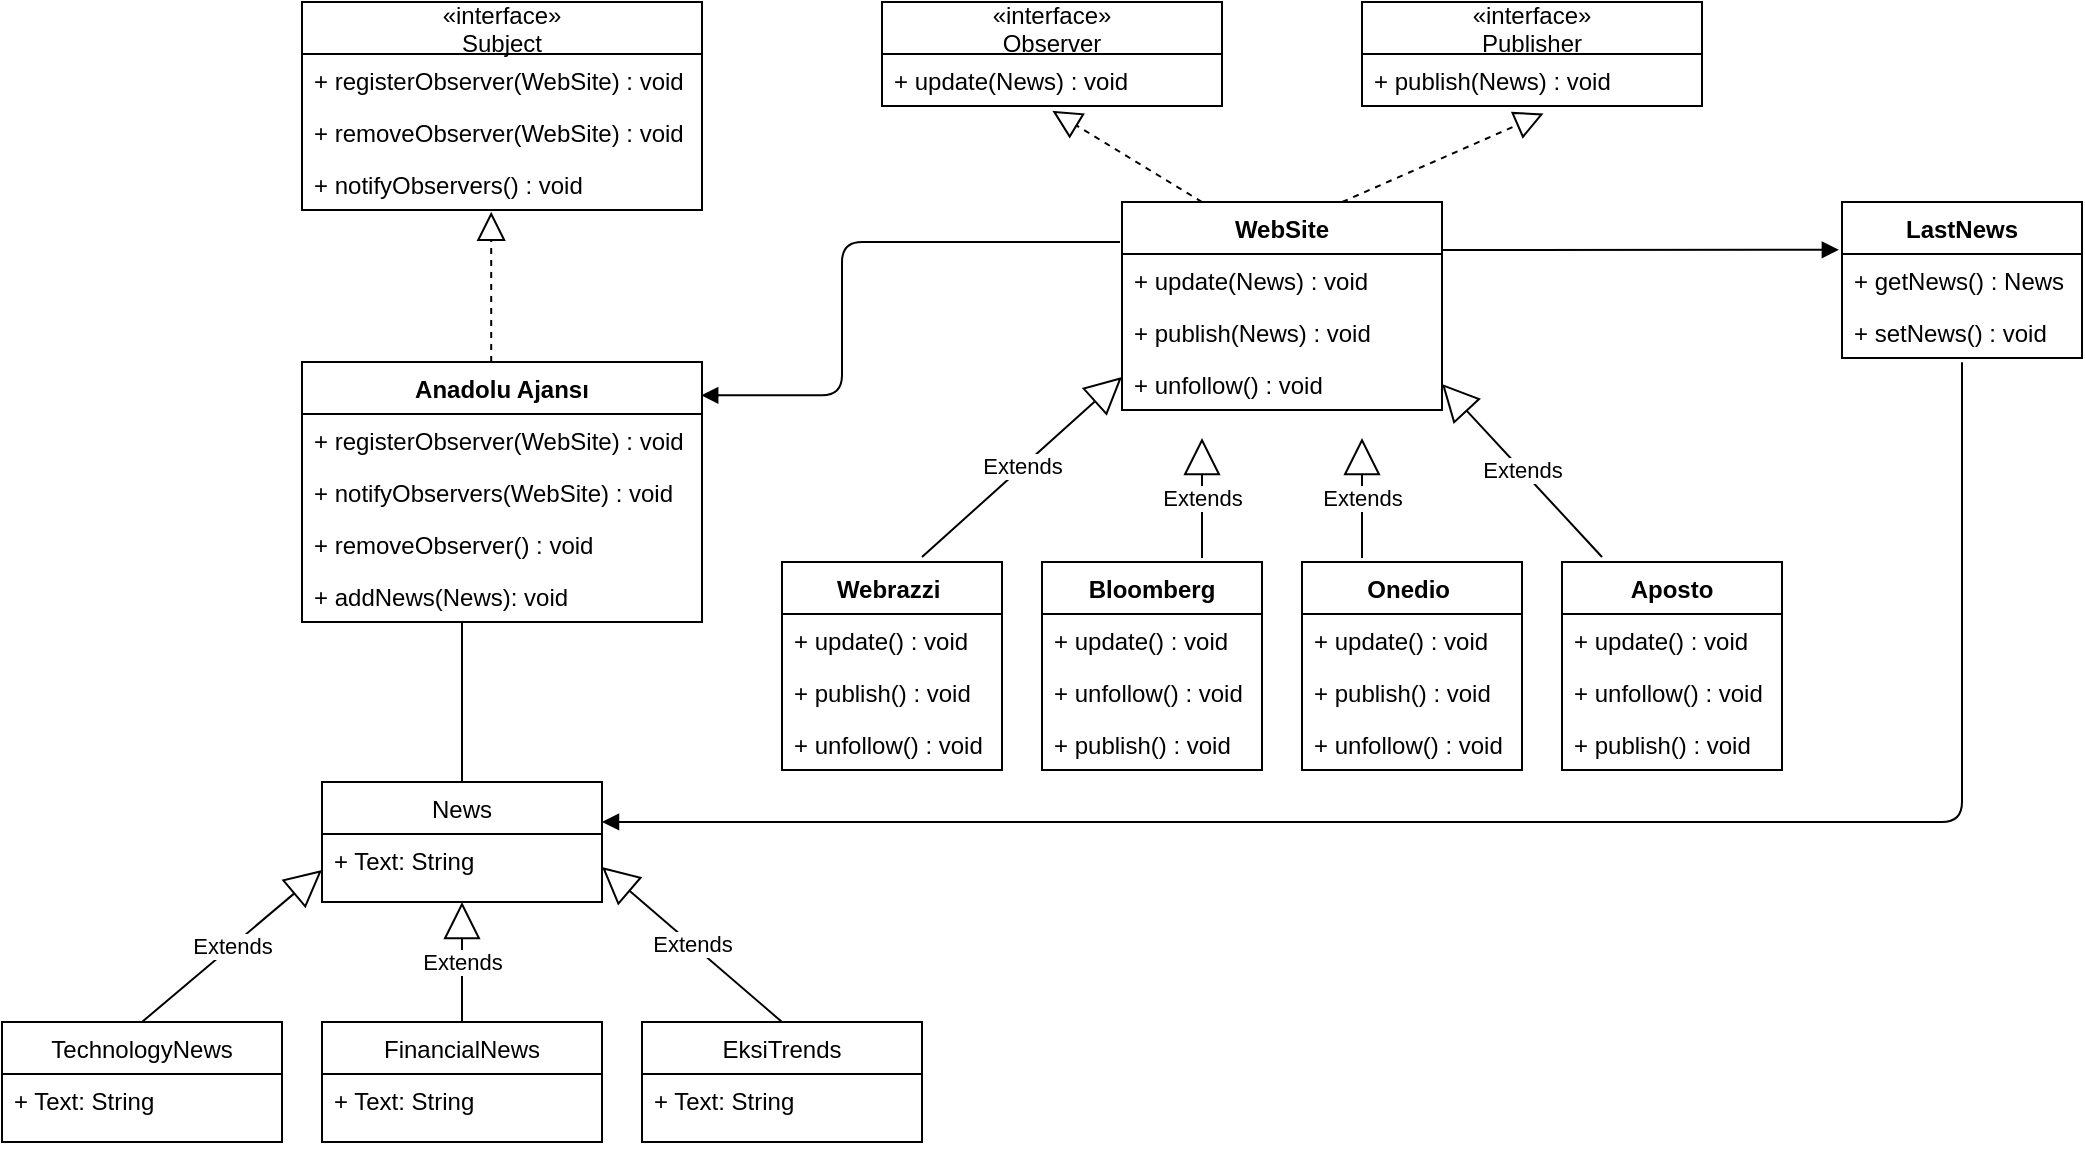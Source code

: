 <mxfile version="14.9.7" type="device"><diagram id="CHNsyggDhrBqg_BCeUgi" name="Page-1"><mxGraphModel dx="1566" dy="1499" grid="1" gridSize="10" guides="1" tooltips="1" connect="1" arrows="1" fold="1" page="1" pageScale="1" pageWidth="850" pageHeight="1100" math="0" shadow="0"><root><mxCell id="0"/><mxCell id="1" parent="0"/><mxCell id="EOdwi_z_QEah0saOdrKK-1" value="News" style="swimlane;fontStyle=0;childLayout=stackLayout;horizontal=1;startSize=26;fillColor=none;horizontalStack=0;resizeParent=1;resizeParentMax=0;resizeLast=0;collapsible=1;marginBottom=0;" vertex="1" parent="1"><mxGeometry x="-600" y="370" width="140" height="60" as="geometry"/></mxCell><mxCell id="EOdwi_z_QEah0saOdrKK-34" value="Extends" style="endArrow=block;endSize=16;endFill=0;html=1;exitX=0.5;exitY=0;exitDx=0;exitDy=0;" edge="1" parent="EOdwi_z_QEah0saOdrKK-1" source="EOdwi_z_QEah0saOdrKK-11"><mxGeometry width="160" relative="1" as="geometry"><mxPoint x="-20" y="42.5" as="sourcePoint"/><mxPoint x="140" y="42.5" as="targetPoint"/></mxGeometry></mxCell><mxCell id="EOdwi_z_QEah0saOdrKK-2" value="+ Text: String" style="text;strokeColor=none;fillColor=none;align=left;verticalAlign=top;spacingLeft=4;spacingRight=4;overflow=hidden;rotatable=0;points=[[0,0.5],[1,0.5]];portConstraint=eastwest;" vertex="1" parent="EOdwi_z_QEah0saOdrKK-1"><mxGeometry y="26" width="140" height="34" as="geometry"/></mxCell><mxCell id="EOdwi_z_QEah0saOdrKK-5" value="TechnologyNews" style="swimlane;fontStyle=0;childLayout=stackLayout;horizontal=1;startSize=26;fillColor=none;horizontalStack=0;resizeParent=1;resizeParentMax=0;resizeLast=0;collapsible=1;marginBottom=0;" vertex="1" parent="1"><mxGeometry x="-760" y="490" width="140" height="60" as="geometry"/></mxCell><mxCell id="EOdwi_z_QEah0saOdrKK-76" value="+ Text: String" style="text;strokeColor=none;fillColor=none;align=left;verticalAlign=top;spacingLeft=4;spacingRight=4;overflow=hidden;rotatable=0;points=[[0,0.5],[1,0.5]];portConstraint=eastwest;" vertex="1" parent="EOdwi_z_QEah0saOdrKK-5"><mxGeometry y="26" width="140" height="34" as="geometry"/></mxCell><mxCell id="EOdwi_z_QEah0saOdrKK-8" value="FinancialNews" style="swimlane;fontStyle=0;childLayout=stackLayout;horizontal=1;startSize=26;fillColor=none;horizontalStack=0;resizeParent=1;resizeParentMax=0;resizeLast=0;collapsible=1;marginBottom=0;" vertex="1" parent="1"><mxGeometry x="-600" y="490" width="140" height="60" as="geometry"/></mxCell><mxCell id="EOdwi_z_QEah0saOdrKK-74" value="+ Text: String" style="text;strokeColor=none;fillColor=none;align=left;verticalAlign=top;spacingLeft=4;spacingRight=4;overflow=hidden;rotatable=0;points=[[0,0.5],[1,0.5]];portConstraint=eastwest;" vertex="1" parent="EOdwi_z_QEah0saOdrKK-8"><mxGeometry y="26" width="140" height="34" as="geometry"/></mxCell><mxCell id="EOdwi_z_QEah0saOdrKK-11" value="EksiTrends" style="swimlane;fontStyle=0;childLayout=stackLayout;horizontal=1;startSize=26;fillColor=none;horizontalStack=0;resizeParent=1;resizeParentMax=0;resizeLast=0;collapsible=1;marginBottom=0;" vertex="1" parent="1"><mxGeometry x="-440" y="490" width="140" height="60" as="geometry"/></mxCell><mxCell id="EOdwi_z_QEah0saOdrKK-75" value="+ Text: String" style="text;strokeColor=none;fillColor=none;align=left;verticalAlign=top;spacingLeft=4;spacingRight=4;overflow=hidden;rotatable=0;points=[[0,0.5],[1,0.5]];portConstraint=eastwest;" vertex="1" parent="EOdwi_z_QEah0saOdrKK-11"><mxGeometry y="26" width="140" height="34" as="geometry"/></mxCell><mxCell id="EOdwi_z_QEah0saOdrKK-15" value="«interface»&#10;Subject" style="swimlane;fontStyle=0;childLayout=stackLayout;horizontal=1;startSize=26;fillColor=none;horizontalStack=0;resizeParent=1;resizeParentMax=0;resizeLast=0;collapsible=1;marginBottom=0;" vertex="1" parent="1"><mxGeometry x="-610" y="-20" width="200" height="104" as="geometry"/></mxCell><mxCell id="EOdwi_z_QEah0saOdrKK-16" value="+ registerObserver(WebSite) : void" style="text;strokeColor=none;fillColor=none;align=left;verticalAlign=top;spacingLeft=4;spacingRight=4;overflow=hidden;rotatable=0;points=[[0,0.5],[1,0.5]];portConstraint=eastwest;" vertex="1" parent="EOdwi_z_QEah0saOdrKK-15"><mxGeometry y="26" width="200" height="26" as="geometry"/></mxCell><mxCell id="EOdwi_z_QEah0saOdrKK-17" value="+ removeObserver(WebSite) : void" style="text;strokeColor=none;fillColor=none;align=left;verticalAlign=top;spacingLeft=4;spacingRight=4;overflow=hidden;rotatable=0;points=[[0,0.5],[1,0.5]];portConstraint=eastwest;" vertex="1" parent="EOdwi_z_QEah0saOdrKK-15"><mxGeometry y="52" width="200" height="26" as="geometry"/></mxCell><mxCell id="EOdwi_z_QEah0saOdrKK-18" value="+ notifyObservers() : void" style="text;strokeColor=none;fillColor=none;align=left;verticalAlign=top;spacingLeft=4;spacingRight=4;overflow=hidden;rotatable=0;points=[[0,0.5],[1,0.5]];portConstraint=eastwest;" vertex="1" parent="EOdwi_z_QEah0saOdrKK-15"><mxGeometry y="78" width="200" height="26" as="geometry"/></mxCell><mxCell id="EOdwi_z_QEah0saOdrKK-23" value="«interface»&#10;Observer" style="swimlane;fontStyle=0;childLayout=stackLayout;horizontal=1;startSize=26;fillColor=none;horizontalStack=0;resizeParent=1;resizeParentMax=0;resizeLast=0;collapsible=1;marginBottom=0;" vertex="1" parent="1"><mxGeometry x="-320" y="-20" width="170" height="52" as="geometry"/></mxCell><mxCell id="EOdwi_z_QEah0saOdrKK-24" value="+ update(News) : void" style="text;strokeColor=none;fillColor=none;align=left;verticalAlign=top;spacingLeft=4;spacingRight=4;overflow=hidden;rotatable=0;points=[[0,0.5],[1,0.5]];portConstraint=eastwest;" vertex="1" parent="EOdwi_z_QEah0saOdrKK-23"><mxGeometry y="26" width="170" height="26" as="geometry"/></mxCell><mxCell id="EOdwi_z_QEah0saOdrKK-27" value="Anadolu Ajansı" style="swimlane;fontStyle=1;align=center;verticalAlign=top;childLayout=stackLayout;horizontal=1;startSize=26;horizontalStack=0;resizeParent=1;resizeParentMax=0;resizeLast=0;collapsible=1;marginBottom=0;" vertex="1" parent="1"><mxGeometry x="-610" y="160" width="200" height="130" as="geometry"/></mxCell><mxCell id="EOdwi_z_QEah0saOdrKK-31" value="+ registerObserver(WebSite) : void" style="text;strokeColor=none;fillColor=none;align=left;verticalAlign=top;spacingLeft=4;spacingRight=4;overflow=hidden;rotatable=0;points=[[0,0.5],[1,0.5]];portConstraint=eastwest;" vertex="1" parent="EOdwi_z_QEah0saOdrKK-27"><mxGeometry y="26" width="200" height="26" as="geometry"/></mxCell><mxCell id="EOdwi_z_QEah0saOdrKK-33" value="+ notifyObservers(WebSite) : void" style="text;strokeColor=none;fillColor=none;align=left;verticalAlign=top;spacingLeft=4;spacingRight=4;overflow=hidden;rotatable=0;points=[[0,0.5],[1,0.5]];portConstraint=eastwest;" vertex="1" parent="EOdwi_z_QEah0saOdrKK-27"><mxGeometry y="52" width="200" height="26" as="geometry"/></mxCell><mxCell id="EOdwi_z_QEah0saOdrKK-32" value="+ removeObserver() : void" style="text;strokeColor=none;fillColor=none;align=left;verticalAlign=top;spacingLeft=4;spacingRight=4;overflow=hidden;rotatable=0;points=[[0,0.5],[1,0.5]];portConstraint=eastwest;" vertex="1" parent="EOdwi_z_QEah0saOdrKK-27"><mxGeometry y="78" width="200" height="26" as="geometry"/></mxCell><mxCell id="EOdwi_z_QEah0saOdrKK-30" value="+ addNews(News): void" style="text;strokeColor=none;fillColor=none;align=left;verticalAlign=top;spacingLeft=4;spacingRight=4;overflow=hidden;rotatable=0;points=[[0,0.5],[1,0.5]];portConstraint=eastwest;" vertex="1" parent="EOdwi_z_QEah0saOdrKK-27"><mxGeometry y="104" width="200" height="26" as="geometry"/></mxCell><mxCell id="EOdwi_z_QEah0saOdrKK-35" value="Extends" style="endArrow=block;endSize=16;endFill=0;html=1;exitX=0.5;exitY=0;exitDx=0;exitDy=0;" edge="1" parent="1" source="EOdwi_z_QEah0saOdrKK-8"><mxGeometry width="160" relative="1" as="geometry"><mxPoint x="-690" y="430" as="sourcePoint"/><mxPoint x="-530" y="430" as="targetPoint"/></mxGeometry></mxCell><mxCell id="EOdwi_z_QEah0saOdrKK-36" value="Extends" style="endArrow=block;endSize=16;endFill=0;html=1;exitX=0.5;exitY=0;exitDx=0;exitDy=0;" edge="1" parent="1" source="EOdwi_z_QEah0saOdrKK-5"><mxGeometry width="160" relative="1" as="geometry"><mxPoint x="-760" y="414" as="sourcePoint"/><mxPoint x="-600" y="414" as="targetPoint"/></mxGeometry></mxCell><mxCell id="EOdwi_z_QEah0saOdrKK-40" value="" style="endArrow=block;dashed=1;endFill=0;endSize=12;html=1;exitX=0.473;exitY=0;exitDx=0;exitDy=0;entryX=0.473;entryY=1.035;entryDx=0;entryDy=0;entryPerimeter=0;exitPerimeter=0;" edge="1" parent="1" source="EOdwi_z_QEah0saOdrKK-27" target="EOdwi_z_QEah0saOdrKK-18"><mxGeometry width="160" relative="1" as="geometry"><mxPoint x="-230" y="210" as="sourcePoint"/><mxPoint x="-530" y="89" as="targetPoint"/></mxGeometry></mxCell><mxCell id="EOdwi_z_QEah0saOdrKK-41" value="«interface»&#10;Publisher" style="swimlane;fontStyle=0;childLayout=stackLayout;horizontal=1;startSize=26;fillColor=none;horizontalStack=0;resizeParent=1;resizeParentMax=0;resizeLast=0;collapsible=1;marginBottom=0;" vertex="1" parent="1"><mxGeometry x="-80" y="-20" width="170" height="52" as="geometry"/></mxCell><mxCell id="EOdwi_z_QEah0saOdrKK-42" value="+ publish(News) : void" style="text;strokeColor=none;fillColor=none;align=left;verticalAlign=top;spacingLeft=4;spacingRight=4;overflow=hidden;rotatable=0;points=[[0,0.5],[1,0.5]];portConstraint=eastwest;" vertex="1" parent="EOdwi_z_QEah0saOdrKK-41"><mxGeometry y="26" width="170" height="26" as="geometry"/></mxCell><mxCell id="EOdwi_z_QEah0saOdrKK-43" value="WebSite" style="swimlane;fontStyle=1;align=center;verticalAlign=top;childLayout=stackLayout;horizontal=1;startSize=26;horizontalStack=0;resizeParent=1;resizeParentMax=0;resizeLast=0;collapsible=1;marginBottom=0;" vertex="1" parent="1"><mxGeometry x="-200" y="80" width="160" height="104" as="geometry"/></mxCell><mxCell id="EOdwi_z_QEah0saOdrKK-44" value="+ update(News) : void" style="text;strokeColor=none;fillColor=none;align=left;verticalAlign=top;spacingLeft=4;spacingRight=4;overflow=hidden;rotatable=0;points=[[0,0.5],[1,0.5]];portConstraint=eastwest;" vertex="1" parent="EOdwi_z_QEah0saOdrKK-43"><mxGeometry y="26" width="160" height="26" as="geometry"/></mxCell><mxCell id="EOdwi_z_QEah0saOdrKK-91" value="+ publish(News) : void" style="text;strokeColor=none;fillColor=none;align=left;verticalAlign=top;spacingLeft=4;spacingRight=4;overflow=hidden;rotatable=0;points=[[0,0.5],[1,0.5]];portConstraint=eastwest;" vertex="1" parent="EOdwi_z_QEah0saOdrKK-43"><mxGeometry y="52" width="160" height="26" as="geometry"/></mxCell><mxCell id="EOdwi_z_QEah0saOdrKK-45" value="+ unfollow() : void" style="text;strokeColor=none;fillColor=none;align=left;verticalAlign=top;spacingLeft=4;spacingRight=4;overflow=hidden;rotatable=0;points=[[0,0.5],[1,0.5]];portConstraint=eastwest;" vertex="1" parent="EOdwi_z_QEah0saOdrKK-43"><mxGeometry y="78" width="160" height="26" as="geometry"/></mxCell><mxCell id="EOdwi_z_QEah0saOdrKK-50" value="" style="endArrow=block;endFill=1;html=1;edgeStyle=orthogonalEdgeStyle;align=left;verticalAlign=top;entryX=0.998;entryY=0.128;entryDx=0;entryDy=0;entryPerimeter=0;" edge="1" parent="1" target="EOdwi_z_QEah0saOdrKK-27"><mxGeometry x="-1" relative="1" as="geometry"><mxPoint x="-201" y="100" as="sourcePoint"/><mxPoint x="-170" y="160" as="targetPoint"/><Array as="points"><mxPoint x="-201" y="100"/><mxPoint x="-340" y="100"/><mxPoint x="-340" y="177"/></Array></mxGeometry></mxCell><mxCell id="EOdwi_z_QEah0saOdrKK-52" value="" style="endArrow=block;dashed=1;endFill=0;endSize=12;html=1;entryX=0.501;entryY=1.091;entryDx=0;entryDy=0;entryPerimeter=0;exitX=0.25;exitY=0;exitDx=0;exitDy=0;" edge="1" parent="1" source="EOdwi_z_QEah0saOdrKK-43" target="EOdwi_z_QEah0saOdrKK-24"><mxGeometry width="160" relative="1" as="geometry"><mxPoint x="-280" y="140" as="sourcePoint"/><mxPoint x="-120" y="140" as="targetPoint"/></mxGeometry></mxCell><mxCell id="EOdwi_z_QEah0saOdrKK-53" value="" style="endArrow=block;dashed=1;endFill=0;endSize=12;html=1;entryX=0.534;entryY=1.144;entryDx=0;entryDy=0;entryPerimeter=0;exitX=0.688;exitY=0;exitDx=0;exitDy=0;exitPerimeter=0;" edge="1" parent="1" source="EOdwi_z_QEah0saOdrKK-43" target="EOdwi_z_QEah0saOdrKK-42"><mxGeometry width="160" relative="1" as="geometry"><mxPoint x="-280" y="140" as="sourcePoint"/><mxPoint x="-120" y="140" as="targetPoint"/></mxGeometry></mxCell><mxCell id="EOdwi_z_QEah0saOdrKK-56" value="" style="endArrow=none;html=1;edgeStyle=orthogonalEdgeStyle;exitX=0.5;exitY=0;exitDx=0;exitDy=0;" edge="1" parent="1" source="EOdwi_z_QEah0saOdrKK-1"><mxGeometry relative="1" as="geometry"><mxPoint x="-550" y="360" as="sourcePoint"/><mxPoint x="-530" y="290" as="targetPoint"/></mxGeometry></mxCell><mxCell id="EOdwi_z_QEah0saOdrKK-67" value="Extends" style="endArrow=block;endSize=16;endFill=0;html=1;exitX=0.5;exitY=0;exitDx=0;exitDy=0;entryX=1;entryY=0.5;entryDx=0;entryDy=0;" edge="1" parent="1" target="EOdwi_z_QEah0saOdrKK-45"><mxGeometry width="160" relative="1" as="geometry"><mxPoint x="40" y="257.5" as="sourcePoint"/><mxPoint x="-50" y="180" as="targetPoint"/></mxGeometry></mxCell><mxCell id="EOdwi_z_QEah0saOdrKK-72" value="Extends" style="endArrow=block;endSize=16;endFill=0;html=1;exitX=0.5;exitY=0;exitDx=0;exitDy=0;" edge="1" parent="1"><mxGeometry width="160" relative="1" as="geometry"><mxPoint x="-160" y="258" as="sourcePoint"/><mxPoint x="-160" y="198" as="targetPoint"/></mxGeometry></mxCell><mxCell id="EOdwi_z_QEah0saOdrKK-73" value="Extends" style="endArrow=block;endSize=16;endFill=0;html=1;exitX=0.5;exitY=0;exitDx=0;exitDy=0;entryX=0;entryY=0.365;entryDx=0;entryDy=0;entryPerimeter=0;" edge="1" parent="1" target="EOdwi_z_QEah0saOdrKK-45"><mxGeometry width="160" relative="1" as="geometry"><mxPoint x="-300" y="257.5" as="sourcePoint"/><mxPoint x="-190" y="181.5" as="targetPoint"/></mxGeometry></mxCell><mxCell id="EOdwi_z_QEah0saOdrKK-77" value="Webrazzi " style="swimlane;fontStyle=1;align=center;verticalAlign=top;childLayout=stackLayout;horizontal=1;startSize=26;horizontalStack=0;resizeParent=1;resizeParentMax=0;resizeLast=0;collapsible=1;marginBottom=0;" vertex="1" parent="1"><mxGeometry x="-370" y="260" width="110" height="104" as="geometry"/></mxCell><mxCell id="EOdwi_z_QEah0saOdrKK-78" value="+ update() : void" style="text;strokeColor=none;fillColor=none;align=left;verticalAlign=top;spacingLeft=4;spacingRight=4;overflow=hidden;rotatable=0;points=[[0,0.5],[1,0.5]];portConstraint=eastwest;" vertex="1" parent="EOdwi_z_QEah0saOdrKK-77"><mxGeometry y="26" width="110" height="26" as="geometry"/></mxCell><mxCell id="EOdwi_z_QEah0saOdrKK-79" value="+ publish() : void" style="text;strokeColor=none;fillColor=none;align=left;verticalAlign=top;spacingLeft=4;spacingRight=4;overflow=hidden;rotatable=0;points=[[0,0.5],[1,0.5]];portConstraint=eastwest;" vertex="1" parent="EOdwi_z_QEah0saOdrKK-77"><mxGeometry y="52" width="110" height="26" as="geometry"/></mxCell><mxCell id="EOdwi_z_QEah0saOdrKK-92" value="+ unfollow() : void" style="text;strokeColor=none;fillColor=none;align=left;verticalAlign=top;spacingLeft=4;spacingRight=4;overflow=hidden;rotatable=0;points=[[0,0.5],[1,0.5]];portConstraint=eastwest;" vertex="1" parent="EOdwi_z_QEah0saOdrKK-77"><mxGeometry y="78" width="110" height="26" as="geometry"/></mxCell><mxCell id="EOdwi_z_QEah0saOdrKK-80" value="Bloomberg" style="swimlane;fontStyle=1;align=center;verticalAlign=top;childLayout=stackLayout;horizontal=1;startSize=26;horizontalStack=0;resizeParent=1;resizeParentMax=0;resizeLast=0;collapsible=1;marginBottom=0;" vertex="1" parent="1"><mxGeometry x="-240" y="260" width="110" height="104" as="geometry"/></mxCell><mxCell id="EOdwi_z_QEah0saOdrKK-81" value="+ update() : void" style="text;strokeColor=none;fillColor=none;align=left;verticalAlign=top;spacingLeft=4;spacingRight=4;overflow=hidden;rotatable=0;points=[[0,0.5],[1,0.5]];portConstraint=eastwest;" vertex="1" parent="EOdwi_z_QEah0saOdrKK-80"><mxGeometry y="26" width="110" height="26" as="geometry"/></mxCell><mxCell id="EOdwi_z_QEah0saOdrKK-93" value="+ unfollow() : void" style="text;strokeColor=none;fillColor=none;align=left;verticalAlign=top;spacingLeft=4;spacingRight=4;overflow=hidden;rotatable=0;points=[[0,0.5],[1,0.5]];portConstraint=eastwest;" vertex="1" parent="EOdwi_z_QEah0saOdrKK-80"><mxGeometry y="52" width="110" height="26" as="geometry"/></mxCell><mxCell id="EOdwi_z_QEah0saOdrKK-82" value="+ publish() : void" style="text;strokeColor=none;fillColor=none;align=left;verticalAlign=top;spacingLeft=4;spacingRight=4;overflow=hidden;rotatable=0;points=[[0,0.5],[1,0.5]];portConstraint=eastwest;" vertex="1" parent="EOdwi_z_QEah0saOdrKK-80"><mxGeometry y="78" width="110" height="26" as="geometry"/></mxCell><mxCell id="EOdwi_z_QEah0saOdrKK-83" value="Onedio " style="swimlane;fontStyle=1;align=center;verticalAlign=top;childLayout=stackLayout;horizontal=1;startSize=26;horizontalStack=0;resizeParent=1;resizeParentMax=0;resizeLast=0;collapsible=1;marginBottom=0;" vertex="1" parent="1"><mxGeometry x="-110" y="260" width="110" height="104" as="geometry"/></mxCell><mxCell id="EOdwi_z_QEah0saOdrKK-84" value="+ update() : void" style="text;strokeColor=none;fillColor=none;align=left;verticalAlign=top;spacingLeft=4;spacingRight=4;overflow=hidden;rotatable=0;points=[[0,0.5],[1,0.5]];portConstraint=eastwest;" vertex="1" parent="EOdwi_z_QEah0saOdrKK-83"><mxGeometry y="26" width="110" height="26" as="geometry"/></mxCell><mxCell id="EOdwi_z_QEah0saOdrKK-85" value="+ publish() : void" style="text;strokeColor=none;fillColor=none;align=left;verticalAlign=top;spacingLeft=4;spacingRight=4;overflow=hidden;rotatable=0;points=[[0,0.5],[1,0.5]];portConstraint=eastwest;" vertex="1" parent="EOdwi_z_QEah0saOdrKK-83"><mxGeometry y="52" width="110" height="26" as="geometry"/></mxCell><mxCell id="EOdwi_z_QEah0saOdrKK-94" value="+ unfollow() : void" style="text;strokeColor=none;fillColor=none;align=left;verticalAlign=top;spacingLeft=4;spacingRight=4;overflow=hidden;rotatable=0;points=[[0,0.5],[1,0.5]];portConstraint=eastwest;" vertex="1" parent="EOdwi_z_QEah0saOdrKK-83"><mxGeometry y="78" width="110" height="26" as="geometry"/></mxCell><mxCell id="EOdwi_z_QEah0saOdrKK-87" value="Aposto" style="swimlane;fontStyle=1;align=center;verticalAlign=top;childLayout=stackLayout;horizontal=1;startSize=26;horizontalStack=0;resizeParent=1;resizeParentMax=0;resizeLast=0;collapsible=1;marginBottom=0;" vertex="1" parent="1"><mxGeometry x="20" y="260" width="110" height="104" as="geometry"/></mxCell><mxCell id="EOdwi_z_QEah0saOdrKK-88" value="+ update() : void" style="text;strokeColor=none;fillColor=none;align=left;verticalAlign=top;spacingLeft=4;spacingRight=4;overflow=hidden;rotatable=0;points=[[0,0.5],[1,0.5]];portConstraint=eastwest;" vertex="1" parent="EOdwi_z_QEah0saOdrKK-87"><mxGeometry y="26" width="110" height="26" as="geometry"/></mxCell><mxCell id="EOdwi_z_QEah0saOdrKK-95" value="+ unfollow() : void" style="text;strokeColor=none;fillColor=none;align=left;verticalAlign=top;spacingLeft=4;spacingRight=4;overflow=hidden;rotatable=0;points=[[0,0.5],[1,0.5]];portConstraint=eastwest;" vertex="1" parent="EOdwi_z_QEah0saOdrKK-87"><mxGeometry y="52" width="110" height="26" as="geometry"/></mxCell><mxCell id="EOdwi_z_QEah0saOdrKK-89" value="+ publish() : void" style="text;strokeColor=none;fillColor=none;align=left;verticalAlign=top;spacingLeft=4;spacingRight=4;overflow=hidden;rotatable=0;points=[[0,0.5],[1,0.5]];portConstraint=eastwest;" vertex="1" parent="EOdwi_z_QEah0saOdrKK-87"><mxGeometry y="78" width="110" height="26" as="geometry"/></mxCell><mxCell id="EOdwi_z_QEah0saOdrKK-90" value="Extends" style="endArrow=block;endSize=16;endFill=0;html=1;exitX=0.5;exitY=0;exitDx=0;exitDy=0;" edge="1" parent="1"><mxGeometry width="160" relative="1" as="geometry"><mxPoint x="-80" y="258" as="sourcePoint"/><mxPoint x="-80" y="198" as="targetPoint"/></mxGeometry></mxCell><mxCell id="EOdwi_z_QEah0saOdrKK-96" value="LastNews" style="swimlane;fontStyle=1;align=center;verticalAlign=top;childLayout=stackLayout;horizontal=1;startSize=26;horizontalStack=0;resizeParent=1;resizeParentMax=0;resizeLast=0;collapsible=1;marginBottom=0;" vertex="1" parent="1"><mxGeometry x="160" y="80" width="120" height="78" as="geometry"/></mxCell><mxCell id="EOdwi_z_QEah0saOdrKK-98" value="+ getNews() : News" style="text;strokeColor=none;fillColor=none;align=left;verticalAlign=top;spacingLeft=4;spacingRight=4;overflow=hidden;rotatable=0;points=[[0,0.5],[1,0.5]];portConstraint=eastwest;" vertex="1" parent="EOdwi_z_QEah0saOdrKK-96"><mxGeometry y="26" width="120" height="26" as="geometry"/></mxCell><mxCell id="EOdwi_z_QEah0saOdrKK-99" value="+ setNews() : void" style="text;strokeColor=none;fillColor=none;align=left;verticalAlign=top;spacingLeft=4;spacingRight=4;overflow=hidden;rotatable=0;points=[[0,0.5],[1,0.5]];portConstraint=eastwest;" vertex="1" parent="EOdwi_z_QEah0saOdrKK-96"><mxGeometry y="52" width="120" height="26" as="geometry"/></mxCell><mxCell id="EOdwi_z_QEah0saOdrKK-102" value="" style="endArrow=block;endFill=1;html=1;edgeStyle=orthogonalEdgeStyle;align=left;verticalAlign=top;entryX=-0.013;entryY=-0.081;entryDx=0;entryDy=0;entryPerimeter=0;" edge="1" parent="1"><mxGeometry x="-1" relative="1" as="geometry"><mxPoint x="-40" y="104" as="sourcePoint"/><mxPoint x="158.44" y="103.894" as="targetPoint"/><Array as="points"><mxPoint x="-40" y="104"/></Array></mxGeometry></mxCell><mxCell id="EOdwi_z_QEah0saOdrKK-104" value="" style="endArrow=block;endFill=1;html=1;edgeStyle=orthogonalEdgeStyle;align=left;verticalAlign=top;entryX=1;entryY=0.333;entryDx=0;entryDy=0;entryPerimeter=0;" edge="1" parent="1" target="EOdwi_z_QEah0saOdrKK-1"><mxGeometry x="-1" relative="1" as="geometry"><mxPoint x="220" y="160.11" as="sourcePoint"/><mxPoint x="418.44" y="160.004" as="targetPoint"/><Array as="points"><mxPoint x="220" y="390"/></Array></mxGeometry></mxCell></root></mxGraphModel></diagram></mxfile>